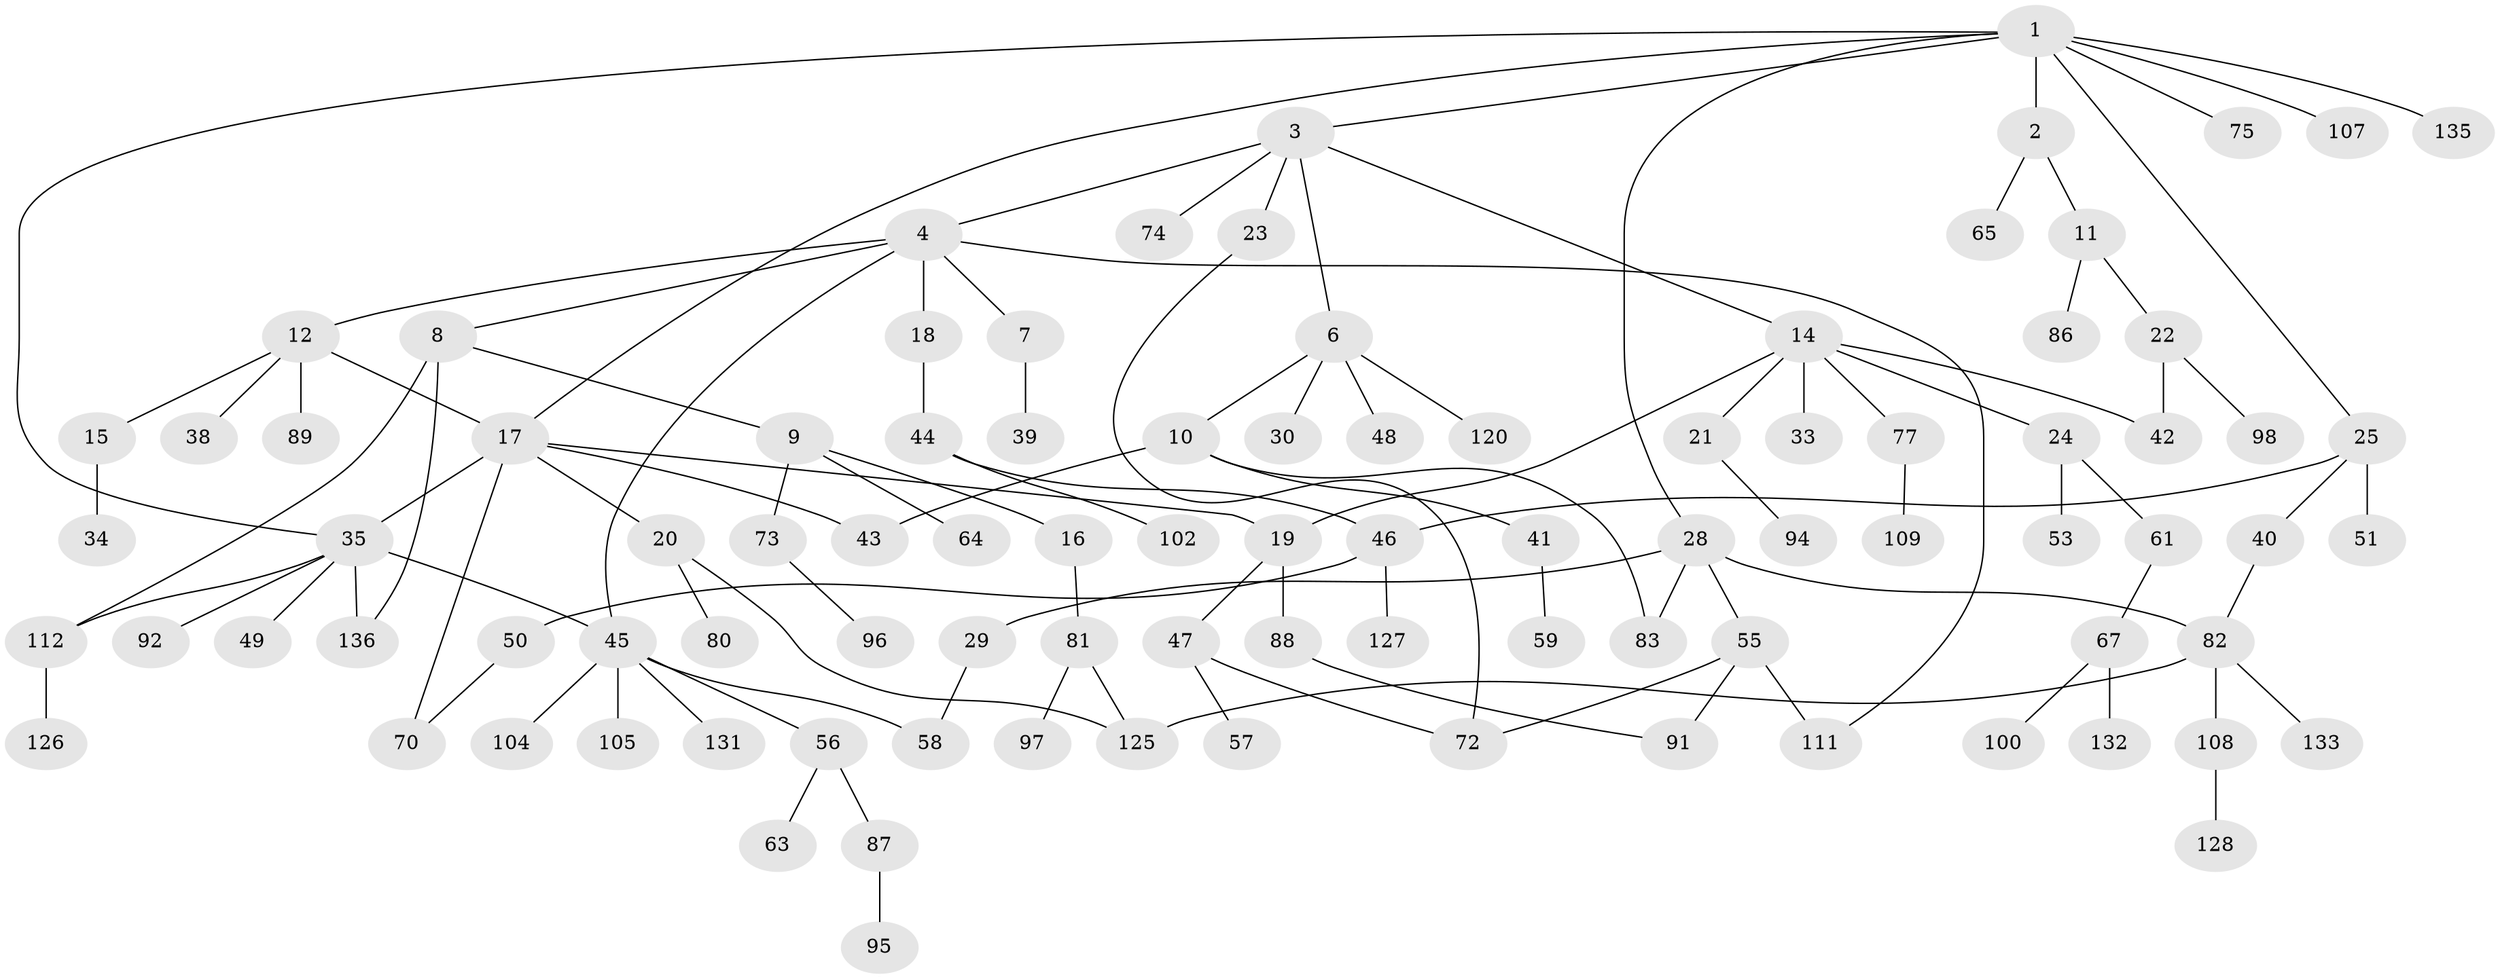 // Generated by graph-tools (version 1.1) at 2025/51/02/27/25 19:51:40]
// undirected, 94 vertices, 112 edges
graph export_dot {
graph [start="1"]
  node [color=gray90,style=filled];
  1 [super="+13"];
  2 [super="+37"];
  3 [super="+5"];
  4 [super="+90"];
  6 [super="+76"];
  7 [super="+106"];
  8 [super="+93"];
  9 [super="+121"];
  10 [super="+36"];
  11;
  12 [super="+27"];
  14 [super="+66"];
  15 [super="+54"];
  16 [super="+31"];
  17 [super="+26"];
  18;
  19;
  20;
  21 [super="+60"];
  22 [super="+79"];
  23 [super="+84"];
  24;
  25 [super="+32"];
  28;
  29 [super="+78"];
  30;
  33;
  34;
  35 [super="+69"];
  38;
  39;
  40;
  41 [super="+62"];
  42;
  43;
  44 [super="+103"];
  45 [super="+110"];
  46 [super="+68"];
  47 [super="+52"];
  48 [super="+114"];
  49;
  50;
  51;
  53 [super="+124"];
  55 [super="+123"];
  56;
  57;
  58;
  59 [super="+85"];
  61 [super="+71"];
  63;
  64;
  65 [super="+116"];
  67;
  70 [super="+119"];
  72;
  73;
  74;
  75;
  77 [super="+101"];
  80 [super="+129"];
  81;
  82 [super="+99"];
  83;
  86;
  87;
  88;
  89;
  91 [super="+130"];
  92;
  94 [super="+118"];
  95;
  96 [super="+117"];
  97;
  98;
  100 [super="+115"];
  102;
  104;
  105;
  107;
  108 [super="+122"];
  109;
  111;
  112 [super="+113"];
  120;
  125 [super="+134"];
  126;
  127;
  128;
  131;
  132;
  133;
  135;
  136;
  1 -- 2;
  1 -- 3;
  1 -- 17;
  1 -- 28;
  1 -- 35;
  1 -- 135;
  1 -- 25;
  1 -- 75;
  1 -- 107;
  2 -- 11;
  2 -- 65;
  3 -- 4;
  3 -- 6;
  3 -- 14;
  3 -- 74;
  3 -- 23;
  4 -- 7;
  4 -- 8;
  4 -- 12;
  4 -- 18;
  4 -- 111;
  4 -- 45;
  6 -- 10;
  6 -- 30;
  6 -- 48;
  6 -- 120;
  7 -- 39;
  8 -- 9;
  8 -- 136;
  8 -- 112;
  9 -- 16;
  9 -- 64;
  9 -- 73;
  10 -- 41;
  10 -- 83;
  10 -- 43;
  11 -- 22;
  11 -- 86;
  12 -- 15;
  12 -- 89;
  12 -- 38;
  12 -- 17;
  14 -- 21;
  14 -- 24;
  14 -- 33;
  14 -- 42;
  14 -- 19;
  14 -- 77;
  15 -- 34;
  16 -- 81;
  17 -- 19;
  17 -- 20;
  17 -- 35;
  17 -- 43;
  17 -- 70;
  18 -- 44;
  19 -- 47;
  19 -- 88;
  20 -- 80;
  20 -- 125;
  21 -- 94;
  22 -- 98;
  22 -- 42;
  23 -- 72;
  24 -- 53;
  24 -- 61;
  25 -- 40;
  25 -- 46;
  25 -- 51;
  28 -- 29;
  28 -- 55;
  28 -- 83;
  28 -- 82;
  29 -- 58;
  35 -- 45;
  35 -- 49;
  35 -- 92;
  35 -- 136;
  35 -- 112;
  40 -- 82;
  41 -- 59;
  44 -- 102;
  44 -- 46;
  45 -- 56;
  45 -- 58;
  45 -- 104;
  45 -- 105;
  45 -- 131;
  46 -- 50;
  46 -- 127;
  47 -- 57;
  47 -- 72;
  50 -- 70;
  55 -- 72;
  55 -- 91;
  55 -- 111;
  56 -- 63;
  56 -- 87;
  61 -- 67;
  67 -- 100;
  67 -- 132;
  73 -- 96;
  77 -- 109;
  81 -- 97;
  81 -- 125;
  82 -- 108;
  82 -- 125;
  82 -- 133;
  87 -- 95;
  88 -- 91;
  108 -- 128;
  112 -- 126;
}
